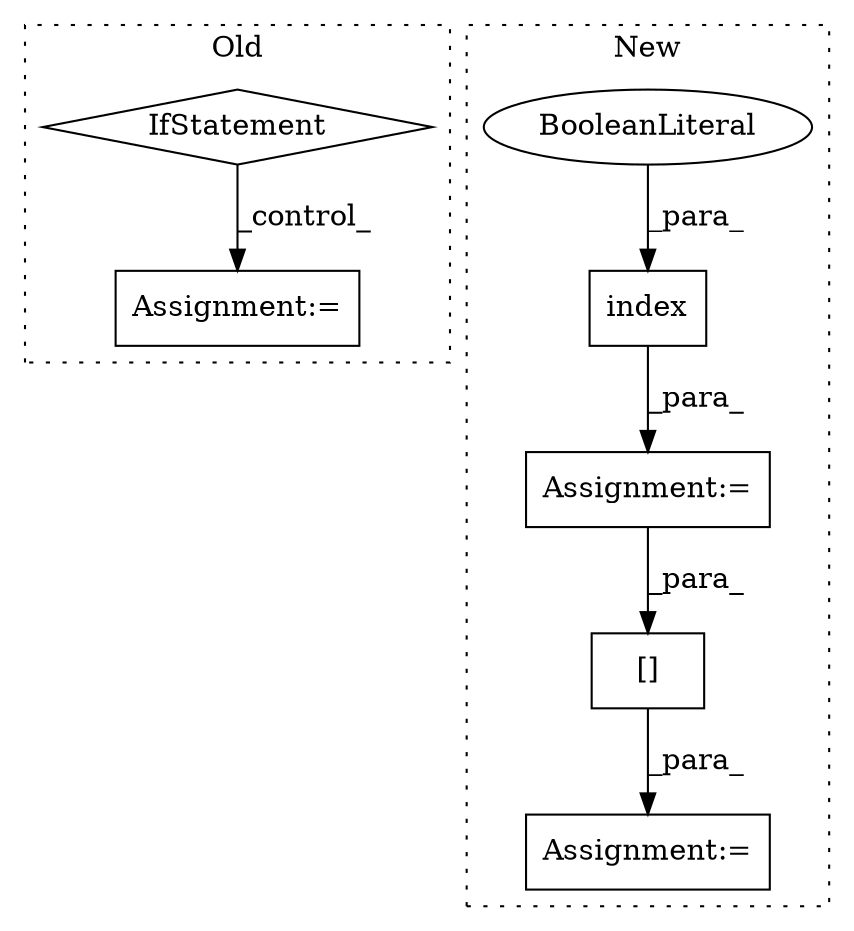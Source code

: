 digraph G {
subgraph cluster0 {
1 [label="IfStatement" a="25" s="1162,1174" l="4,2" shape="diamond"];
7 [label="Assignment:=" a="7" s="1192" l="1" shape="box"];
label = "Old";
style="dotted";
}
subgraph cluster1 {
2 [label="index" a="32" s="1639,1649" l="6,1" shape="box"];
3 [label="Assignment:=" a="7" s="1666" l="1" shape="box"];
4 [label="Assignment:=" a="7" s="1630" l="1" shape="box"];
5 [label="[]" a="2" s="1667,1701" l="17,1" shape="box"];
6 [label="BooleanLiteral" a="9" s="1645" l="4" shape="ellipse"];
label = "New";
style="dotted";
}
1 -> 7 [label="_control_"];
2 -> 4 [label="_para_"];
4 -> 5 [label="_para_"];
5 -> 3 [label="_para_"];
6 -> 2 [label="_para_"];
}